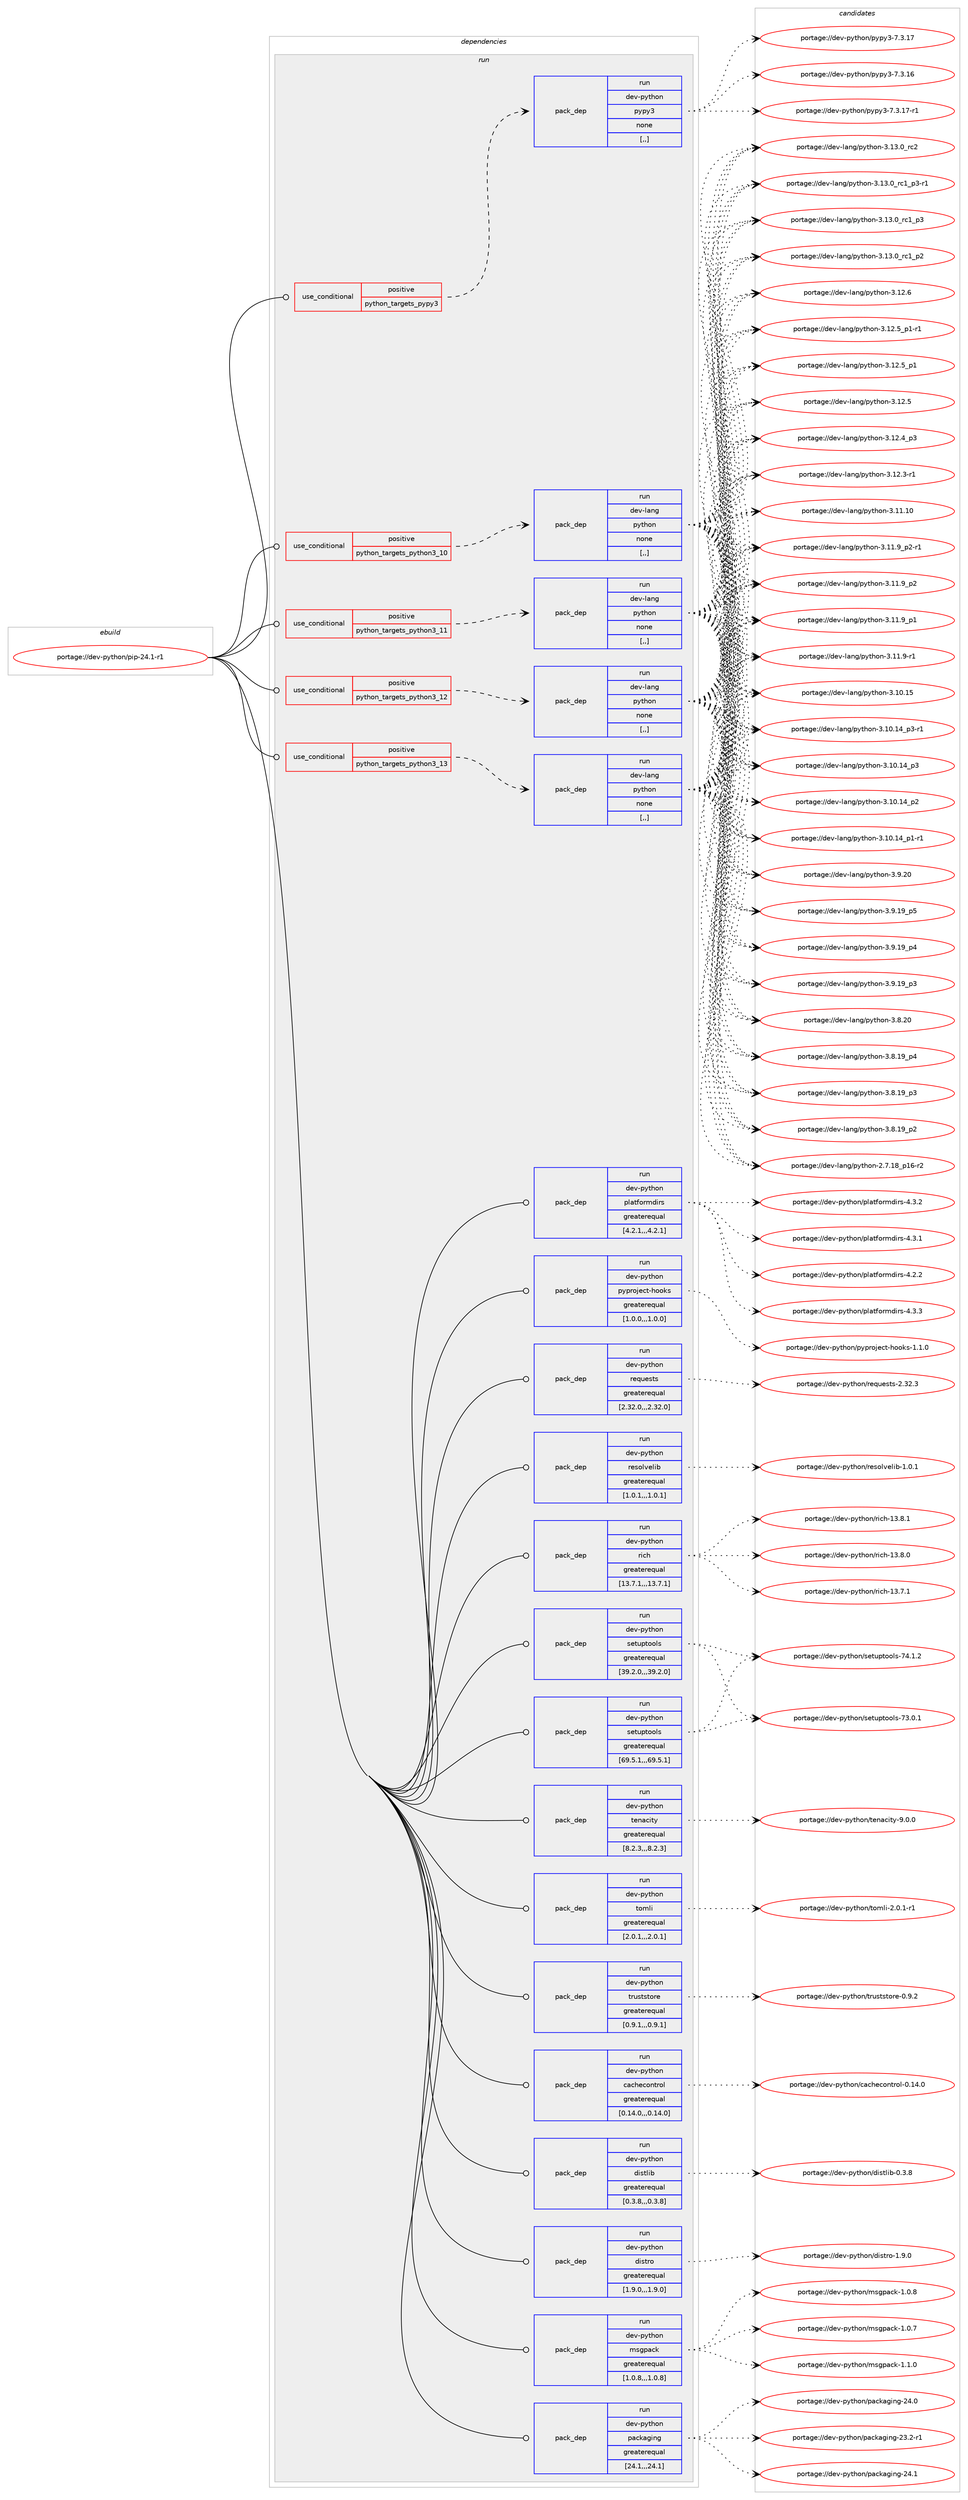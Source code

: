 digraph prolog {

# *************
# Graph options
# *************

newrank=true;
concentrate=true;
compound=true;
graph [rankdir=LR,fontname=Helvetica,fontsize=10,ranksep=1.5];#, ranksep=2.5, nodesep=0.2];
edge  [arrowhead=vee];
node  [fontname=Helvetica,fontsize=10];

# **********
# The ebuild
# **********

subgraph cluster_leftcol {
color=gray;
label=<<i>ebuild</i>>;
id [label="portage://dev-python/pip-24.1-r1", color=red, width=4, href="../dev-python/pip-24.1-r1.svg"];
}

# ****************
# The dependencies
# ****************

subgraph cluster_midcol {
color=gray;
label=<<i>dependencies</i>>;
subgraph cluster_compile {
fillcolor="#eeeeee";
style=filled;
label=<<i>compile</i>>;
}
subgraph cluster_compileandrun {
fillcolor="#eeeeee";
style=filled;
label=<<i>compile and run</i>>;
}
subgraph cluster_run {
fillcolor="#eeeeee";
style=filled;
label=<<i>run</i>>;
subgraph cond166442 {
dependency649063 [label=<<TABLE BORDER="0" CELLBORDER="1" CELLSPACING="0" CELLPADDING="4"><TR><TD ROWSPAN="3" CELLPADDING="10">use_conditional</TD></TR><TR><TD>positive</TD></TR><TR><TD>python_targets_pypy3</TD></TR></TABLE>>, shape=none, color=red];
subgraph pack477800 {
dependency649064 [label=<<TABLE BORDER="0" CELLBORDER="1" CELLSPACING="0" CELLPADDING="4" WIDTH="220"><TR><TD ROWSPAN="6" CELLPADDING="30">pack_dep</TD></TR><TR><TD WIDTH="110">run</TD></TR><TR><TD>dev-python</TD></TR><TR><TD>pypy3</TD></TR><TR><TD>none</TD></TR><TR><TD>[,,]</TD></TR></TABLE>>, shape=none, color=blue];
}
dependency649063:e -> dependency649064:w [weight=20,style="dashed",arrowhead="vee"];
}
id:e -> dependency649063:w [weight=20,style="solid",arrowhead="odot"];
subgraph cond166443 {
dependency649065 [label=<<TABLE BORDER="0" CELLBORDER="1" CELLSPACING="0" CELLPADDING="4"><TR><TD ROWSPAN="3" CELLPADDING="10">use_conditional</TD></TR><TR><TD>positive</TD></TR><TR><TD>python_targets_python3_10</TD></TR></TABLE>>, shape=none, color=red];
subgraph pack477801 {
dependency649066 [label=<<TABLE BORDER="0" CELLBORDER="1" CELLSPACING="0" CELLPADDING="4" WIDTH="220"><TR><TD ROWSPAN="6" CELLPADDING="30">pack_dep</TD></TR><TR><TD WIDTH="110">run</TD></TR><TR><TD>dev-lang</TD></TR><TR><TD>python</TD></TR><TR><TD>none</TD></TR><TR><TD>[,,]</TD></TR></TABLE>>, shape=none, color=blue];
}
dependency649065:e -> dependency649066:w [weight=20,style="dashed",arrowhead="vee"];
}
id:e -> dependency649065:w [weight=20,style="solid",arrowhead="odot"];
subgraph cond166444 {
dependency649067 [label=<<TABLE BORDER="0" CELLBORDER="1" CELLSPACING="0" CELLPADDING="4"><TR><TD ROWSPAN="3" CELLPADDING="10">use_conditional</TD></TR><TR><TD>positive</TD></TR><TR><TD>python_targets_python3_11</TD></TR></TABLE>>, shape=none, color=red];
subgraph pack477802 {
dependency649068 [label=<<TABLE BORDER="0" CELLBORDER="1" CELLSPACING="0" CELLPADDING="4" WIDTH="220"><TR><TD ROWSPAN="6" CELLPADDING="30">pack_dep</TD></TR><TR><TD WIDTH="110">run</TD></TR><TR><TD>dev-lang</TD></TR><TR><TD>python</TD></TR><TR><TD>none</TD></TR><TR><TD>[,,]</TD></TR></TABLE>>, shape=none, color=blue];
}
dependency649067:e -> dependency649068:w [weight=20,style="dashed",arrowhead="vee"];
}
id:e -> dependency649067:w [weight=20,style="solid",arrowhead="odot"];
subgraph cond166445 {
dependency649069 [label=<<TABLE BORDER="0" CELLBORDER="1" CELLSPACING="0" CELLPADDING="4"><TR><TD ROWSPAN="3" CELLPADDING="10">use_conditional</TD></TR><TR><TD>positive</TD></TR><TR><TD>python_targets_python3_12</TD></TR></TABLE>>, shape=none, color=red];
subgraph pack477803 {
dependency649070 [label=<<TABLE BORDER="0" CELLBORDER="1" CELLSPACING="0" CELLPADDING="4" WIDTH="220"><TR><TD ROWSPAN="6" CELLPADDING="30">pack_dep</TD></TR><TR><TD WIDTH="110">run</TD></TR><TR><TD>dev-lang</TD></TR><TR><TD>python</TD></TR><TR><TD>none</TD></TR><TR><TD>[,,]</TD></TR></TABLE>>, shape=none, color=blue];
}
dependency649069:e -> dependency649070:w [weight=20,style="dashed",arrowhead="vee"];
}
id:e -> dependency649069:w [weight=20,style="solid",arrowhead="odot"];
subgraph cond166446 {
dependency649071 [label=<<TABLE BORDER="0" CELLBORDER="1" CELLSPACING="0" CELLPADDING="4"><TR><TD ROWSPAN="3" CELLPADDING="10">use_conditional</TD></TR><TR><TD>positive</TD></TR><TR><TD>python_targets_python3_13</TD></TR></TABLE>>, shape=none, color=red];
subgraph pack477804 {
dependency649072 [label=<<TABLE BORDER="0" CELLBORDER="1" CELLSPACING="0" CELLPADDING="4" WIDTH="220"><TR><TD ROWSPAN="6" CELLPADDING="30">pack_dep</TD></TR><TR><TD WIDTH="110">run</TD></TR><TR><TD>dev-lang</TD></TR><TR><TD>python</TD></TR><TR><TD>none</TD></TR><TR><TD>[,,]</TD></TR></TABLE>>, shape=none, color=blue];
}
dependency649071:e -> dependency649072:w [weight=20,style="dashed",arrowhead="vee"];
}
id:e -> dependency649071:w [weight=20,style="solid",arrowhead="odot"];
subgraph pack477805 {
dependency649073 [label=<<TABLE BORDER="0" CELLBORDER="1" CELLSPACING="0" CELLPADDING="4" WIDTH="220"><TR><TD ROWSPAN="6" CELLPADDING="30">pack_dep</TD></TR><TR><TD WIDTH="110">run</TD></TR><TR><TD>dev-python</TD></TR><TR><TD>cachecontrol</TD></TR><TR><TD>greaterequal</TD></TR><TR><TD>[0.14.0,,,0.14.0]</TD></TR></TABLE>>, shape=none, color=blue];
}
id:e -> dependency649073:w [weight=20,style="solid",arrowhead="odot"];
subgraph pack477806 {
dependency649074 [label=<<TABLE BORDER="0" CELLBORDER="1" CELLSPACING="0" CELLPADDING="4" WIDTH="220"><TR><TD ROWSPAN="6" CELLPADDING="30">pack_dep</TD></TR><TR><TD WIDTH="110">run</TD></TR><TR><TD>dev-python</TD></TR><TR><TD>distlib</TD></TR><TR><TD>greaterequal</TD></TR><TR><TD>[0.3.8,,,0.3.8]</TD></TR></TABLE>>, shape=none, color=blue];
}
id:e -> dependency649074:w [weight=20,style="solid",arrowhead="odot"];
subgraph pack477807 {
dependency649075 [label=<<TABLE BORDER="0" CELLBORDER="1" CELLSPACING="0" CELLPADDING="4" WIDTH="220"><TR><TD ROWSPAN="6" CELLPADDING="30">pack_dep</TD></TR><TR><TD WIDTH="110">run</TD></TR><TR><TD>dev-python</TD></TR><TR><TD>distro</TD></TR><TR><TD>greaterequal</TD></TR><TR><TD>[1.9.0,,,1.9.0]</TD></TR></TABLE>>, shape=none, color=blue];
}
id:e -> dependency649075:w [weight=20,style="solid",arrowhead="odot"];
subgraph pack477808 {
dependency649076 [label=<<TABLE BORDER="0" CELLBORDER="1" CELLSPACING="0" CELLPADDING="4" WIDTH="220"><TR><TD ROWSPAN="6" CELLPADDING="30">pack_dep</TD></TR><TR><TD WIDTH="110">run</TD></TR><TR><TD>dev-python</TD></TR><TR><TD>msgpack</TD></TR><TR><TD>greaterequal</TD></TR><TR><TD>[1.0.8,,,1.0.8]</TD></TR></TABLE>>, shape=none, color=blue];
}
id:e -> dependency649076:w [weight=20,style="solid",arrowhead="odot"];
subgraph pack477809 {
dependency649077 [label=<<TABLE BORDER="0" CELLBORDER="1" CELLSPACING="0" CELLPADDING="4" WIDTH="220"><TR><TD ROWSPAN="6" CELLPADDING="30">pack_dep</TD></TR><TR><TD WIDTH="110">run</TD></TR><TR><TD>dev-python</TD></TR><TR><TD>packaging</TD></TR><TR><TD>greaterequal</TD></TR><TR><TD>[24.1,,,24.1]</TD></TR></TABLE>>, shape=none, color=blue];
}
id:e -> dependency649077:w [weight=20,style="solid",arrowhead="odot"];
subgraph pack477810 {
dependency649078 [label=<<TABLE BORDER="0" CELLBORDER="1" CELLSPACING="0" CELLPADDING="4" WIDTH="220"><TR><TD ROWSPAN="6" CELLPADDING="30">pack_dep</TD></TR><TR><TD WIDTH="110">run</TD></TR><TR><TD>dev-python</TD></TR><TR><TD>platformdirs</TD></TR><TR><TD>greaterequal</TD></TR><TR><TD>[4.2.1,,,4.2.1]</TD></TR></TABLE>>, shape=none, color=blue];
}
id:e -> dependency649078:w [weight=20,style="solid",arrowhead="odot"];
subgraph pack477811 {
dependency649079 [label=<<TABLE BORDER="0" CELLBORDER="1" CELLSPACING="0" CELLPADDING="4" WIDTH="220"><TR><TD ROWSPAN="6" CELLPADDING="30">pack_dep</TD></TR><TR><TD WIDTH="110">run</TD></TR><TR><TD>dev-python</TD></TR><TR><TD>pyproject-hooks</TD></TR><TR><TD>greaterequal</TD></TR><TR><TD>[1.0.0,,,1.0.0]</TD></TR></TABLE>>, shape=none, color=blue];
}
id:e -> dependency649079:w [weight=20,style="solid",arrowhead="odot"];
subgraph pack477812 {
dependency649080 [label=<<TABLE BORDER="0" CELLBORDER="1" CELLSPACING="0" CELLPADDING="4" WIDTH="220"><TR><TD ROWSPAN="6" CELLPADDING="30">pack_dep</TD></TR><TR><TD WIDTH="110">run</TD></TR><TR><TD>dev-python</TD></TR><TR><TD>requests</TD></TR><TR><TD>greaterequal</TD></TR><TR><TD>[2.32.0,,,2.32.0]</TD></TR></TABLE>>, shape=none, color=blue];
}
id:e -> dependency649080:w [weight=20,style="solid",arrowhead="odot"];
subgraph pack477813 {
dependency649081 [label=<<TABLE BORDER="0" CELLBORDER="1" CELLSPACING="0" CELLPADDING="4" WIDTH="220"><TR><TD ROWSPAN="6" CELLPADDING="30">pack_dep</TD></TR><TR><TD WIDTH="110">run</TD></TR><TR><TD>dev-python</TD></TR><TR><TD>resolvelib</TD></TR><TR><TD>greaterequal</TD></TR><TR><TD>[1.0.1,,,1.0.1]</TD></TR></TABLE>>, shape=none, color=blue];
}
id:e -> dependency649081:w [weight=20,style="solid",arrowhead="odot"];
subgraph pack477814 {
dependency649082 [label=<<TABLE BORDER="0" CELLBORDER="1" CELLSPACING="0" CELLPADDING="4" WIDTH="220"><TR><TD ROWSPAN="6" CELLPADDING="30">pack_dep</TD></TR><TR><TD WIDTH="110">run</TD></TR><TR><TD>dev-python</TD></TR><TR><TD>rich</TD></TR><TR><TD>greaterequal</TD></TR><TR><TD>[13.7.1,,,13.7.1]</TD></TR></TABLE>>, shape=none, color=blue];
}
id:e -> dependency649082:w [weight=20,style="solid",arrowhead="odot"];
subgraph pack477815 {
dependency649083 [label=<<TABLE BORDER="0" CELLBORDER="1" CELLSPACING="0" CELLPADDING="4" WIDTH="220"><TR><TD ROWSPAN="6" CELLPADDING="30">pack_dep</TD></TR><TR><TD WIDTH="110">run</TD></TR><TR><TD>dev-python</TD></TR><TR><TD>setuptools</TD></TR><TR><TD>greaterequal</TD></TR><TR><TD>[39.2.0,,,39.2.0]</TD></TR></TABLE>>, shape=none, color=blue];
}
id:e -> dependency649083:w [weight=20,style="solid",arrowhead="odot"];
subgraph pack477816 {
dependency649084 [label=<<TABLE BORDER="0" CELLBORDER="1" CELLSPACING="0" CELLPADDING="4" WIDTH="220"><TR><TD ROWSPAN="6" CELLPADDING="30">pack_dep</TD></TR><TR><TD WIDTH="110">run</TD></TR><TR><TD>dev-python</TD></TR><TR><TD>setuptools</TD></TR><TR><TD>greaterequal</TD></TR><TR><TD>[69.5.1,,,69.5.1]</TD></TR></TABLE>>, shape=none, color=blue];
}
id:e -> dependency649084:w [weight=20,style="solid",arrowhead="odot"];
subgraph pack477817 {
dependency649085 [label=<<TABLE BORDER="0" CELLBORDER="1" CELLSPACING="0" CELLPADDING="4" WIDTH="220"><TR><TD ROWSPAN="6" CELLPADDING="30">pack_dep</TD></TR><TR><TD WIDTH="110">run</TD></TR><TR><TD>dev-python</TD></TR><TR><TD>tenacity</TD></TR><TR><TD>greaterequal</TD></TR><TR><TD>[8.2.3,,,8.2.3]</TD></TR></TABLE>>, shape=none, color=blue];
}
id:e -> dependency649085:w [weight=20,style="solid",arrowhead="odot"];
subgraph pack477818 {
dependency649086 [label=<<TABLE BORDER="0" CELLBORDER="1" CELLSPACING="0" CELLPADDING="4" WIDTH="220"><TR><TD ROWSPAN="6" CELLPADDING="30">pack_dep</TD></TR><TR><TD WIDTH="110">run</TD></TR><TR><TD>dev-python</TD></TR><TR><TD>tomli</TD></TR><TR><TD>greaterequal</TD></TR><TR><TD>[2.0.1,,,2.0.1]</TD></TR></TABLE>>, shape=none, color=blue];
}
id:e -> dependency649086:w [weight=20,style="solid",arrowhead="odot"];
subgraph pack477819 {
dependency649087 [label=<<TABLE BORDER="0" CELLBORDER="1" CELLSPACING="0" CELLPADDING="4" WIDTH="220"><TR><TD ROWSPAN="6" CELLPADDING="30">pack_dep</TD></TR><TR><TD WIDTH="110">run</TD></TR><TR><TD>dev-python</TD></TR><TR><TD>truststore</TD></TR><TR><TD>greaterequal</TD></TR><TR><TD>[0.9.1,,,0.9.1]</TD></TR></TABLE>>, shape=none, color=blue];
}
id:e -> dependency649087:w [weight=20,style="solid",arrowhead="odot"];
}
}

# **************
# The candidates
# **************

subgraph cluster_choices {
rank=same;
color=gray;
label=<<i>candidates</i>>;

subgraph choice477800 {
color=black;
nodesep=1;
choice100101118451121211161041111104711212111212151455546514649554511449 [label="portage://dev-python/pypy3-7.3.17-r1", color=red, width=4,href="../dev-python/pypy3-7.3.17-r1.svg"];
choice10010111845112121116104111110471121211121215145554651464955 [label="portage://dev-python/pypy3-7.3.17", color=red, width=4,href="../dev-python/pypy3-7.3.17.svg"];
choice10010111845112121116104111110471121211121215145554651464954 [label="portage://dev-python/pypy3-7.3.16", color=red, width=4,href="../dev-python/pypy3-7.3.16.svg"];
dependency649064:e -> choice100101118451121211161041111104711212111212151455546514649554511449:w [style=dotted,weight="100"];
dependency649064:e -> choice10010111845112121116104111110471121211121215145554651464955:w [style=dotted,weight="100"];
dependency649064:e -> choice10010111845112121116104111110471121211121215145554651464954:w [style=dotted,weight="100"];
}
subgraph choice477801 {
color=black;
nodesep=1;
choice10010111845108971101034711212111610411111045514649514648951149950 [label="portage://dev-lang/python-3.13.0_rc2", color=red, width=4,href="../dev-lang/python-3.13.0_rc2.svg"];
choice1001011184510897110103471121211161041111104551464951464895114994995112514511449 [label="portage://dev-lang/python-3.13.0_rc1_p3-r1", color=red, width=4,href="../dev-lang/python-3.13.0_rc1_p3-r1.svg"];
choice100101118451089711010347112121116104111110455146495146489511499499511251 [label="portage://dev-lang/python-3.13.0_rc1_p3", color=red, width=4,href="../dev-lang/python-3.13.0_rc1_p3.svg"];
choice100101118451089711010347112121116104111110455146495146489511499499511250 [label="portage://dev-lang/python-3.13.0_rc1_p2", color=red, width=4,href="../dev-lang/python-3.13.0_rc1_p2.svg"];
choice10010111845108971101034711212111610411111045514649504654 [label="portage://dev-lang/python-3.12.6", color=red, width=4,href="../dev-lang/python-3.12.6.svg"];
choice1001011184510897110103471121211161041111104551464950465395112494511449 [label="portage://dev-lang/python-3.12.5_p1-r1", color=red, width=4,href="../dev-lang/python-3.12.5_p1-r1.svg"];
choice100101118451089711010347112121116104111110455146495046539511249 [label="portage://dev-lang/python-3.12.5_p1", color=red, width=4,href="../dev-lang/python-3.12.5_p1.svg"];
choice10010111845108971101034711212111610411111045514649504653 [label="portage://dev-lang/python-3.12.5", color=red, width=4,href="../dev-lang/python-3.12.5.svg"];
choice100101118451089711010347112121116104111110455146495046529511251 [label="portage://dev-lang/python-3.12.4_p3", color=red, width=4,href="../dev-lang/python-3.12.4_p3.svg"];
choice100101118451089711010347112121116104111110455146495046514511449 [label="portage://dev-lang/python-3.12.3-r1", color=red, width=4,href="../dev-lang/python-3.12.3-r1.svg"];
choice1001011184510897110103471121211161041111104551464949464948 [label="portage://dev-lang/python-3.11.10", color=red, width=4,href="../dev-lang/python-3.11.10.svg"];
choice1001011184510897110103471121211161041111104551464949465795112504511449 [label="portage://dev-lang/python-3.11.9_p2-r1", color=red, width=4,href="../dev-lang/python-3.11.9_p2-r1.svg"];
choice100101118451089711010347112121116104111110455146494946579511250 [label="portage://dev-lang/python-3.11.9_p2", color=red, width=4,href="../dev-lang/python-3.11.9_p2.svg"];
choice100101118451089711010347112121116104111110455146494946579511249 [label="portage://dev-lang/python-3.11.9_p1", color=red, width=4,href="../dev-lang/python-3.11.9_p1.svg"];
choice100101118451089711010347112121116104111110455146494946574511449 [label="portage://dev-lang/python-3.11.9-r1", color=red, width=4,href="../dev-lang/python-3.11.9-r1.svg"];
choice1001011184510897110103471121211161041111104551464948464953 [label="portage://dev-lang/python-3.10.15", color=red, width=4,href="../dev-lang/python-3.10.15.svg"];
choice100101118451089711010347112121116104111110455146494846495295112514511449 [label="portage://dev-lang/python-3.10.14_p3-r1", color=red, width=4,href="../dev-lang/python-3.10.14_p3-r1.svg"];
choice10010111845108971101034711212111610411111045514649484649529511251 [label="portage://dev-lang/python-3.10.14_p3", color=red, width=4,href="../dev-lang/python-3.10.14_p3.svg"];
choice10010111845108971101034711212111610411111045514649484649529511250 [label="portage://dev-lang/python-3.10.14_p2", color=red, width=4,href="../dev-lang/python-3.10.14_p2.svg"];
choice100101118451089711010347112121116104111110455146494846495295112494511449 [label="portage://dev-lang/python-3.10.14_p1-r1", color=red, width=4,href="../dev-lang/python-3.10.14_p1-r1.svg"];
choice10010111845108971101034711212111610411111045514657465048 [label="portage://dev-lang/python-3.9.20", color=red, width=4,href="../dev-lang/python-3.9.20.svg"];
choice100101118451089711010347112121116104111110455146574649579511253 [label="portage://dev-lang/python-3.9.19_p5", color=red, width=4,href="../dev-lang/python-3.9.19_p5.svg"];
choice100101118451089711010347112121116104111110455146574649579511252 [label="portage://dev-lang/python-3.9.19_p4", color=red, width=4,href="../dev-lang/python-3.9.19_p4.svg"];
choice100101118451089711010347112121116104111110455146574649579511251 [label="portage://dev-lang/python-3.9.19_p3", color=red, width=4,href="../dev-lang/python-3.9.19_p3.svg"];
choice10010111845108971101034711212111610411111045514656465048 [label="portage://dev-lang/python-3.8.20", color=red, width=4,href="../dev-lang/python-3.8.20.svg"];
choice100101118451089711010347112121116104111110455146564649579511252 [label="portage://dev-lang/python-3.8.19_p4", color=red, width=4,href="../dev-lang/python-3.8.19_p4.svg"];
choice100101118451089711010347112121116104111110455146564649579511251 [label="portage://dev-lang/python-3.8.19_p3", color=red, width=4,href="../dev-lang/python-3.8.19_p3.svg"];
choice100101118451089711010347112121116104111110455146564649579511250 [label="portage://dev-lang/python-3.8.19_p2", color=red, width=4,href="../dev-lang/python-3.8.19_p2.svg"];
choice100101118451089711010347112121116104111110455046554649569511249544511450 [label="portage://dev-lang/python-2.7.18_p16-r2", color=red, width=4,href="../dev-lang/python-2.7.18_p16-r2.svg"];
dependency649066:e -> choice10010111845108971101034711212111610411111045514649514648951149950:w [style=dotted,weight="100"];
dependency649066:e -> choice1001011184510897110103471121211161041111104551464951464895114994995112514511449:w [style=dotted,weight="100"];
dependency649066:e -> choice100101118451089711010347112121116104111110455146495146489511499499511251:w [style=dotted,weight="100"];
dependency649066:e -> choice100101118451089711010347112121116104111110455146495146489511499499511250:w [style=dotted,weight="100"];
dependency649066:e -> choice10010111845108971101034711212111610411111045514649504654:w [style=dotted,weight="100"];
dependency649066:e -> choice1001011184510897110103471121211161041111104551464950465395112494511449:w [style=dotted,weight="100"];
dependency649066:e -> choice100101118451089711010347112121116104111110455146495046539511249:w [style=dotted,weight="100"];
dependency649066:e -> choice10010111845108971101034711212111610411111045514649504653:w [style=dotted,weight="100"];
dependency649066:e -> choice100101118451089711010347112121116104111110455146495046529511251:w [style=dotted,weight="100"];
dependency649066:e -> choice100101118451089711010347112121116104111110455146495046514511449:w [style=dotted,weight="100"];
dependency649066:e -> choice1001011184510897110103471121211161041111104551464949464948:w [style=dotted,weight="100"];
dependency649066:e -> choice1001011184510897110103471121211161041111104551464949465795112504511449:w [style=dotted,weight="100"];
dependency649066:e -> choice100101118451089711010347112121116104111110455146494946579511250:w [style=dotted,weight="100"];
dependency649066:e -> choice100101118451089711010347112121116104111110455146494946579511249:w [style=dotted,weight="100"];
dependency649066:e -> choice100101118451089711010347112121116104111110455146494946574511449:w [style=dotted,weight="100"];
dependency649066:e -> choice1001011184510897110103471121211161041111104551464948464953:w [style=dotted,weight="100"];
dependency649066:e -> choice100101118451089711010347112121116104111110455146494846495295112514511449:w [style=dotted,weight="100"];
dependency649066:e -> choice10010111845108971101034711212111610411111045514649484649529511251:w [style=dotted,weight="100"];
dependency649066:e -> choice10010111845108971101034711212111610411111045514649484649529511250:w [style=dotted,weight="100"];
dependency649066:e -> choice100101118451089711010347112121116104111110455146494846495295112494511449:w [style=dotted,weight="100"];
dependency649066:e -> choice10010111845108971101034711212111610411111045514657465048:w [style=dotted,weight="100"];
dependency649066:e -> choice100101118451089711010347112121116104111110455146574649579511253:w [style=dotted,weight="100"];
dependency649066:e -> choice100101118451089711010347112121116104111110455146574649579511252:w [style=dotted,weight="100"];
dependency649066:e -> choice100101118451089711010347112121116104111110455146574649579511251:w [style=dotted,weight="100"];
dependency649066:e -> choice10010111845108971101034711212111610411111045514656465048:w [style=dotted,weight="100"];
dependency649066:e -> choice100101118451089711010347112121116104111110455146564649579511252:w [style=dotted,weight="100"];
dependency649066:e -> choice100101118451089711010347112121116104111110455146564649579511251:w [style=dotted,weight="100"];
dependency649066:e -> choice100101118451089711010347112121116104111110455146564649579511250:w [style=dotted,weight="100"];
dependency649066:e -> choice100101118451089711010347112121116104111110455046554649569511249544511450:w [style=dotted,weight="100"];
}
subgraph choice477802 {
color=black;
nodesep=1;
choice10010111845108971101034711212111610411111045514649514648951149950 [label="portage://dev-lang/python-3.13.0_rc2", color=red, width=4,href="../dev-lang/python-3.13.0_rc2.svg"];
choice1001011184510897110103471121211161041111104551464951464895114994995112514511449 [label="portage://dev-lang/python-3.13.0_rc1_p3-r1", color=red, width=4,href="../dev-lang/python-3.13.0_rc1_p3-r1.svg"];
choice100101118451089711010347112121116104111110455146495146489511499499511251 [label="portage://dev-lang/python-3.13.0_rc1_p3", color=red, width=4,href="../dev-lang/python-3.13.0_rc1_p3.svg"];
choice100101118451089711010347112121116104111110455146495146489511499499511250 [label="portage://dev-lang/python-3.13.0_rc1_p2", color=red, width=4,href="../dev-lang/python-3.13.0_rc1_p2.svg"];
choice10010111845108971101034711212111610411111045514649504654 [label="portage://dev-lang/python-3.12.6", color=red, width=4,href="../dev-lang/python-3.12.6.svg"];
choice1001011184510897110103471121211161041111104551464950465395112494511449 [label="portage://dev-lang/python-3.12.5_p1-r1", color=red, width=4,href="../dev-lang/python-3.12.5_p1-r1.svg"];
choice100101118451089711010347112121116104111110455146495046539511249 [label="portage://dev-lang/python-3.12.5_p1", color=red, width=4,href="../dev-lang/python-3.12.5_p1.svg"];
choice10010111845108971101034711212111610411111045514649504653 [label="portage://dev-lang/python-3.12.5", color=red, width=4,href="../dev-lang/python-3.12.5.svg"];
choice100101118451089711010347112121116104111110455146495046529511251 [label="portage://dev-lang/python-3.12.4_p3", color=red, width=4,href="../dev-lang/python-3.12.4_p3.svg"];
choice100101118451089711010347112121116104111110455146495046514511449 [label="portage://dev-lang/python-3.12.3-r1", color=red, width=4,href="../dev-lang/python-3.12.3-r1.svg"];
choice1001011184510897110103471121211161041111104551464949464948 [label="portage://dev-lang/python-3.11.10", color=red, width=4,href="../dev-lang/python-3.11.10.svg"];
choice1001011184510897110103471121211161041111104551464949465795112504511449 [label="portage://dev-lang/python-3.11.9_p2-r1", color=red, width=4,href="../dev-lang/python-3.11.9_p2-r1.svg"];
choice100101118451089711010347112121116104111110455146494946579511250 [label="portage://dev-lang/python-3.11.9_p2", color=red, width=4,href="../dev-lang/python-3.11.9_p2.svg"];
choice100101118451089711010347112121116104111110455146494946579511249 [label="portage://dev-lang/python-3.11.9_p1", color=red, width=4,href="../dev-lang/python-3.11.9_p1.svg"];
choice100101118451089711010347112121116104111110455146494946574511449 [label="portage://dev-lang/python-3.11.9-r1", color=red, width=4,href="../dev-lang/python-3.11.9-r1.svg"];
choice1001011184510897110103471121211161041111104551464948464953 [label="portage://dev-lang/python-3.10.15", color=red, width=4,href="../dev-lang/python-3.10.15.svg"];
choice100101118451089711010347112121116104111110455146494846495295112514511449 [label="portage://dev-lang/python-3.10.14_p3-r1", color=red, width=4,href="../dev-lang/python-3.10.14_p3-r1.svg"];
choice10010111845108971101034711212111610411111045514649484649529511251 [label="portage://dev-lang/python-3.10.14_p3", color=red, width=4,href="../dev-lang/python-3.10.14_p3.svg"];
choice10010111845108971101034711212111610411111045514649484649529511250 [label="portage://dev-lang/python-3.10.14_p2", color=red, width=4,href="../dev-lang/python-3.10.14_p2.svg"];
choice100101118451089711010347112121116104111110455146494846495295112494511449 [label="portage://dev-lang/python-3.10.14_p1-r1", color=red, width=4,href="../dev-lang/python-3.10.14_p1-r1.svg"];
choice10010111845108971101034711212111610411111045514657465048 [label="portage://dev-lang/python-3.9.20", color=red, width=4,href="../dev-lang/python-3.9.20.svg"];
choice100101118451089711010347112121116104111110455146574649579511253 [label="portage://dev-lang/python-3.9.19_p5", color=red, width=4,href="../dev-lang/python-3.9.19_p5.svg"];
choice100101118451089711010347112121116104111110455146574649579511252 [label="portage://dev-lang/python-3.9.19_p4", color=red, width=4,href="../dev-lang/python-3.9.19_p4.svg"];
choice100101118451089711010347112121116104111110455146574649579511251 [label="portage://dev-lang/python-3.9.19_p3", color=red, width=4,href="../dev-lang/python-3.9.19_p3.svg"];
choice10010111845108971101034711212111610411111045514656465048 [label="portage://dev-lang/python-3.8.20", color=red, width=4,href="../dev-lang/python-3.8.20.svg"];
choice100101118451089711010347112121116104111110455146564649579511252 [label="portage://dev-lang/python-3.8.19_p4", color=red, width=4,href="../dev-lang/python-3.8.19_p4.svg"];
choice100101118451089711010347112121116104111110455146564649579511251 [label="portage://dev-lang/python-3.8.19_p3", color=red, width=4,href="../dev-lang/python-3.8.19_p3.svg"];
choice100101118451089711010347112121116104111110455146564649579511250 [label="portage://dev-lang/python-3.8.19_p2", color=red, width=4,href="../dev-lang/python-3.8.19_p2.svg"];
choice100101118451089711010347112121116104111110455046554649569511249544511450 [label="portage://dev-lang/python-2.7.18_p16-r2", color=red, width=4,href="../dev-lang/python-2.7.18_p16-r2.svg"];
dependency649068:e -> choice10010111845108971101034711212111610411111045514649514648951149950:w [style=dotted,weight="100"];
dependency649068:e -> choice1001011184510897110103471121211161041111104551464951464895114994995112514511449:w [style=dotted,weight="100"];
dependency649068:e -> choice100101118451089711010347112121116104111110455146495146489511499499511251:w [style=dotted,weight="100"];
dependency649068:e -> choice100101118451089711010347112121116104111110455146495146489511499499511250:w [style=dotted,weight="100"];
dependency649068:e -> choice10010111845108971101034711212111610411111045514649504654:w [style=dotted,weight="100"];
dependency649068:e -> choice1001011184510897110103471121211161041111104551464950465395112494511449:w [style=dotted,weight="100"];
dependency649068:e -> choice100101118451089711010347112121116104111110455146495046539511249:w [style=dotted,weight="100"];
dependency649068:e -> choice10010111845108971101034711212111610411111045514649504653:w [style=dotted,weight="100"];
dependency649068:e -> choice100101118451089711010347112121116104111110455146495046529511251:w [style=dotted,weight="100"];
dependency649068:e -> choice100101118451089711010347112121116104111110455146495046514511449:w [style=dotted,weight="100"];
dependency649068:e -> choice1001011184510897110103471121211161041111104551464949464948:w [style=dotted,weight="100"];
dependency649068:e -> choice1001011184510897110103471121211161041111104551464949465795112504511449:w [style=dotted,weight="100"];
dependency649068:e -> choice100101118451089711010347112121116104111110455146494946579511250:w [style=dotted,weight="100"];
dependency649068:e -> choice100101118451089711010347112121116104111110455146494946579511249:w [style=dotted,weight="100"];
dependency649068:e -> choice100101118451089711010347112121116104111110455146494946574511449:w [style=dotted,weight="100"];
dependency649068:e -> choice1001011184510897110103471121211161041111104551464948464953:w [style=dotted,weight="100"];
dependency649068:e -> choice100101118451089711010347112121116104111110455146494846495295112514511449:w [style=dotted,weight="100"];
dependency649068:e -> choice10010111845108971101034711212111610411111045514649484649529511251:w [style=dotted,weight="100"];
dependency649068:e -> choice10010111845108971101034711212111610411111045514649484649529511250:w [style=dotted,weight="100"];
dependency649068:e -> choice100101118451089711010347112121116104111110455146494846495295112494511449:w [style=dotted,weight="100"];
dependency649068:e -> choice10010111845108971101034711212111610411111045514657465048:w [style=dotted,weight="100"];
dependency649068:e -> choice100101118451089711010347112121116104111110455146574649579511253:w [style=dotted,weight="100"];
dependency649068:e -> choice100101118451089711010347112121116104111110455146574649579511252:w [style=dotted,weight="100"];
dependency649068:e -> choice100101118451089711010347112121116104111110455146574649579511251:w [style=dotted,weight="100"];
dependency649068:e -> choice10010111845108971101034711212111610411111045514656465048:w [style=dotted,weight="100"];
dependency649068:e -> choice100101118451089711010347112121116104111110455146564649579511252:w [style=dotted,weight="100"];
dependency649068:e -> choice100101118451089711010347112121116104111110455146564649579511251:w [style=dotted,weight="100"];
dependency649068:e -> choice100101118451089711010347112121116104111110455146564649579511250:w [style=dotted,weight="100"];
dependency649068:e -> choice100101118451089711010347112121116104111110455046554649569511249544511450:w [style=dotted,weight="100"];
}
subgraph choice477803 {
color=black;
nodesep=1;
choice10010111845108971101034711212111610411111045514649514648951149950 [label="portage://dev-lang/python-3.13.0_rc2", color=red, width=4,href="../dev-lang/python-3.13.0_rc2.svg"];
choice1001011184510897110103471121211161041111104551464951464895114994995112514511449 [label="portage://dev-lang/python-3.13.0_rc1_p3-r1", color=red, width=4,href="../dev-lang/python-3.13.0_rc1_p3-r1.svg"];
choice100101118451089711010347112121116104111110455146495146489511499499511251 [label="portage://dev-lang/python-3.13.0_rc1_p3", color=red, width=4,href="../dev-lang/python-3.13.0_rc1_p3.svg"];
choice100101118451089711010347112121116104111110455146495146489511499499511250 [label="portage://dev-lang/python-3.13.0_rc1_p2", color=red, width=4,href="../dev-lang/python-3.13.0_rc1_p2.svg"];
choice10010111845108971101034711212111610411111045514649504654 [label="portage://dev-lang/python-3.12.6", color=red, width=4,href="../dev-lang/python-3.12.6.svg"];
choice1001011184510897110103471121211161041111104551464950465395112494511449 [label="portage://dev-lang/python-3.12.5_p1-r1", color=red, width=4,href="../dev-lang/python-3.12.5_p1-r1.svg"];
choice100101118451089711010347112121116104111110455146495046539511249 [label="portage://dev-lang/python-3.12.5_p1", color=red, width=4,href="../dev-lang/python-3.12.5_p1.svg"];
choice10010111845108971101034711212111610411111045514649504653 [label="portage://dev-lang/python-3.12.5", color=red, width=4,href="../dev-lang/python-3.12.5.svg"];
choice100101118451089711010347112121116104111110455146495046529511251 [label="portage://dev-lang/python-3.12.4_p3", color=red, width=4,href="../dev-lang/python-3.12.4_p3.svg"];
choice100101118451089711010347112121116104111110455146495046514511449 [label="portage://dev-lang/python-3.12.3-r1", color=red, width=4,href="../dev-lang/python-3.12.3-r1.svg"];
choice1001011184510897110103471121211161041111104551464949464948 [label="portage://dev-lang/python-3.11.10", color=red, width=4,href="../dev-lang/python-3.11.10.svg"];
choice1001011184510897110103471121211161041111104551464949465795112504511449 [label="portage://dev-lang/python-3.11.9_p2-r1", color=red, width=4,href="../dev-lang/python-3.11.9_p2-r1.svg"];
choice100101118451089711010347112121116104111110455146494946579511250 [label="portage://dev-lang/python-3.11.9_p2", color=red, width=4,href="../dev-lang/python-3.11.9_p2.svg"];
choice100101118451089711010347112121116104111110455146494946579511249 [label="portage://dev-lang/python-3.11.9_p1", color=red, width=4,href="../dev-lang/python-3.11.9_p1.svg"];
choice100101118451089711010347112121116104111110455146494946574511449 [label="portage://dev-lang/python-3.11.9-r1", color=red, width=4,href="../dev-lang/python-3.11.9-r1.svg"];
choice1001011184510897110103471121211161041111104551464948464953 [label="portage://dev-lang/python-3.10.15", color=red, width=4,href="../dev-lang/python-3.10.15.svg"];
choice100101118451089711010347112121116104111110455146494846495295112514511449 [label="portage://dev-lang/python-3.10.14_p3-r1", color=red, width=4,href="../dev-lang/python-3.10.14_p3-r1.svg"];
choice10010111845108971101034711212111610411111045514649484649529511251 [label="portage://dev-lang/python-3.10.14_p3", color=red, width=4,href="../dev-lang/python-3.10.14_p3.svg"];
choice10010111845108971101034711212111610411111045514649484649529511250 [label="portage://dev-lang/python-3.10.14_p2", color=red, width=4,href="../dev-lang/python-3.10.14_p2.svg"];
choice100101118451089711010347112121116104111110455146494846495295112494511449 [label="portage://dev-lang/python-3.10.14_p1-r1", color=red, width=4,href="../dev-lang/python-3.10.14_p1-r1.svg"];
choice10010111845108971101034711212111610411111045514657465048 [label="portage://dev-lang/python-3.9.20", color=red, width=4,href="../dev-lang/python-3.9.20.svg"];
choice100101118451089711010347112121116104111110455146574649579511253 [label="portage://dev-lang/python-3.9.19_p5", color=red, width=4,href="../dev-lang/python-3.9.19_p5.svg"];
choice100101118451089711010347112121116104111110455146574649579511252 [label="portage://dev-lang/python-3.9.19_p4", color=red, width=4,href="../dev-lang/python-3.9.19_p4.svg"];
choice100101118451089711010347112121116104111110455146574649579511251 [label="portage://dev-lang/python-3.9.19_p3", color=red, width=4,href="../dev-lang/python-3.9.19_p3.svg"];
choice10010111845108971101034711212111610411111045514656465048 [label="portage://dev-lang/python-3.8.20", color=red, width=4,href="../dev-lang/python-3.8.20.svg"];
choice100101118451089711010347112121116104111110455146564649579511252 [label="portage://dev-lang/python-3.8.19_p4", color=red, width=4,href="../dev-lang/python-3.8.19_p4.svg"];
choice100101118451089711010347112121116104111110455146564649579511251 [label="portage://dev-lang/python-3.8.19_p3", color=red, width=4,href="../dev-lang/python-3.8.19_p3.svg"];
choice100101118451089711010347112121116104111110455146564649579511250 [label="portage://dev-lang/python-3.8.19_p2", color=red, width=4,href="../dev-lang/python-3.8.19_p2.svg"];
choice100101118451089711010347112121116104111110455046554649569511249544511450 [label="portage://dev-lang/python-2.7.18_p16-r2", color=red, width=4,href="../dev-lang/python-2.7.18_p16-r2.svg"];
dependency649070:e -> choice10010111845108971101034711212111610411111045514649514648951149950:w [style=dotted,weight="100"];
dependency649070:e -> choice1001011184510897110103471121211161041111104551464951464895114994995112514511449:w [style=dotted,weight="100"];
dependency649070:e -> choice100101118451089711010347112121116104111110455146495146489511499499511251:w [style=dotted,weight="100"];
dependency649070:e -> choice100101118451089711010347112121116104111110455146495146489511499499511250:w [style=dotted,weight="100"];
dependency649070:e -> choice10010111845108971101034711212111610411111045514649504654:w [style=dotted,weight="100"];
dependency649070:e -> choice1001011184510897110103471121211161041111104551464950465395112494511449:w [style=dotted,weight="100"];
dependency649070:e -> choice100101118451089711010347112121116104111110455146495046539511249:w [style=dotted,weight="100"];
dependency649070:e -> choice10010111845108971101034711212111610411111045514649504653:w [style=dotted,weight="100"];
dependency649070:e -> choice100101118451089711010347112121116104111110455146495046529511251:w [style=dotted,weight="100"];
dependency649070:e -> choice100101118451089711010347112121116104111110455146495046514511449:w [style=dotted,weight="100"];
dependency649070:e -> choice1001011184510897110103471121211161041111104551464949464948:w [style=dotted,weight="100"];
dependency649070:e -> choice1001011184510897110103471121211161041111104551464949465795112504511449:w [style=dotted,weight="100"];
dependency649070:e -> choice100101118451089711010347112121116104111110455146494946579511250:w [style=dotted,weight="100"];
dependency649070:e -> choice100101118451089711010347112121116104111110455146494946579511249:w [style=dotted,weight="100"];
dependency649070:e -> choice100101118451089711010347112121116104111110455146494946574511449:w [style=dotted,weight="100"];
dependency649070:e -> choice1001011184510897110103471121211161041111104551464948464953:w [style=dotted,weight="100"];
dependency649070:e -> choice100101118451089711010347112121116104111110455146494846495295112514511449:w [style=dotted,weight="100"];
dependency649070:e -> choice10010111845108971101034711212111610411111045514649484649529511251:w [style=dotted,weight="100"];
dependency649070:e -> choice10010111845108971101034711212111610411111045514649484649529511250:w [style=dotted,weight="100"];
dependency649070:e -> choice100101118451089711010347112121116104111110455146494846495295112494511449:w [style=dotted,weight="100"];
dependency649070:e -> choice10010111845108971101034711212111610411111045514657465048:w [style=dotted,weight="100"];
dependency649070:e -> choice100101118451089711010347112121116104111110455146574649579511253:w [style=dotted,weight="100"];
dependency649070:e -> choice100101118451089711010347112121116104111110455146574649579511252:w [style=dotted,weight="100"];
dependency649070:e -> choice100101118451089711010347112121116104111110455146574649579511251:w [style=dotted,weight="100"];
dependency649070:e -> choice10010111845108971101034711212111610411111045514656465048:w [style=dotted,weight="100"];
dependency649070:e -> choice100101118451089711010347112121116104111110455146564649579511252:w [style=dotted,weight="100"];
dependency649070:e -> choice100101118451089711010347112121116104111110455146564649579511251:w [style=dotted,weight="100"];
dependency649070:e -> choice100101118451089711010347112121116104111110455146564649579511250:w [style=dotted,weight="100"];
dependency649070:e -> choice100101118451089711010347112121116104111110455046554649569511249544511450:w [style=dotted,weight="100"];
}
subgraph choice477804 {
color=black;
nodesep=1;
choice10010111845108971101034711212111610411111045514649514648951149950 [label="portage://dev-lang/python-3.13.0_rc2", color=red, width=4,href="../dev-lang/python-3.13.0_rc2.svg"];
choice1001011184510897110103471121211161041111104551464951464895114994995112514511449 [label="portage://dev-lang/python-3.13.0_rc1_p3-r1", color=red, width=4,href="../dev-lang/python-3.13.0_rc1_p3-r1.svg"];
choice100101118451089711010347112121116104111110455146495146489511499499511251 [label="portage://dev-lang/python-3.13.0_rc1_p3", color=red, width=4,href="../dev-lang/python-3.13.0_rc1_p3.svg"];
choice100101118451089711010347112121116104111110455146495146489511499499511250 [label="portage://dev-lang/python-3.13.0_rc1_p2", color=red, width=4,href="../dev-lang/python-3.13.0_rc1_p2.svg"];
choice10010111845108971101034711212111610411111045514649504654 [label="portage://dev-lang/python-3.12.6", color=red, width=4,href="../dev-lang/python-3.12.6.svg"];
choice1001011184510897110103471121211161041111104551464950465395112494511449 [label="portage://dev-lang/python-3.12.5_p1-r1", color=red, width=4,href="../dev-lang/python-3.12.5_p1-r1.svg"];
choice100101118451089711010347112121116104111110455146495046539511249 [label="portage://dev-lang/python-3.12.5_p1", color=red, width=4,href="../dev-lang/python-3.12.5_p1.svg"];
choice10010111845108971101034711212111610411111045514649504653 [label="portage://dev-lang/python-3.12.5", color=red, width=4,href="../dev-lang/python-3.12.5.svg"];
choice100101118451089711010347112121116104111110455146495046529511251 [label="portage://dev-lang/python-3.12.4_p3", color=red, width=4,href="../dev-lang/python-3.12.4_p3.svg"];
choice100101118451089711010347112121116104111110455146495046514511449 [label="portage://dev-lang/python-3.12.3-r1", color=red, width=4,href="../dev-lang/python-3.12.3-r1.svg"];
choice1001011184510897110103471121211161041111104551464949464948 [label="portage://dev-lang/python-3.11.10", color=red, width=4,href="../dev-lang/python-3.11.10.svg"];
choice1001011184510897110103471121211161041111104551464949465795112504511449 [label="portage://dev-lang/python-3.11.9_p2-r1", color=red, width=4,href="../dev-lang/python-3.11.9_p2-r1.svg"];
choice100101118451089711010347112121116104111110455146494946579511250 [label="portage://dev-lang/python-3.11.9_p2", color=red, width=4,href="../dev-lang/python-3.11.9_p2.svg"];
choice100101118451089711010347112121116104111110455146494946579511249 [label="portage://dev-lang/python-3.11.9_p1", color=red, width=4,href="../dev-lang/python-3.11.9_p1.svg"];
choice100101118451089711010347112121116104111110455146494946574511449 [label="portage://dev-lang/python-3.11.9-r1", color=red, width=4,href="../dev-lang/python-3.11.9-r1.svg"];
choice1001011184510897110103471121211161041111104551464948464953 [label="portage://dev-lang/python-3.10.15", color=red, width=4,href="../dev-lang/python-3.10.15.svg"];
choice100101118451089711010347112121116104111110455146494846495295112514511449 [label="portage://dev-lang/python-3.10.14_p3-r1", color=red, width=4,href="../dev-lang/python-3.10.14_p3-r1.svg"];
choice10010111845108971101034711212111610411111045514649484649529511251 [label="portage://dev-lang/python-3.10.14_p3", color=red, width=4,href="../dev-lang/python-3.10.14_p3.svg"];
choice10010111845108971101034711212111610411111045514649484649529511250 [label="portage://dev-lang/python-3.10.14_p2", color=red, width=4,href="../dev-lang/python-3.10.14_p2.svg"];
choice100101118451089711010347112121116104111110455146494846495295112494511449 [label="portage://dev-lang/python-3.10.14_p1-r1", color=red, width=4,href="../dev-lang/python-3.10.14_p1-r1.svg"];
choice10010111845108971101034711212111610411111045514657465048 [label="portage://dev-lang/python-3.9.20", color=red, width=4,href="../dev-lang/python-3.9.20.svg"];
choice100101118451089711010347112121116104111110455146574649579511253 [label="portage://dev-lang/python-3.9.19_p5", color=red, width=4,href="../dev-lang/python-3.9.19_p5.svg"];
choice100101118451089711010347112121116104111110455146574649579511252 [label="portage://dev-lang/python-3.9.19_p4", color=red, width=4,href="../dev-lang/python-3.9.19_p4.svg"];
choice100101118451089711010347112121116104111110455146574649579511251 [label="portage://dev-lang/python-3.9.19_p3", color=red, width=4,href="../dev-lang/python-3.9.19_p3.svg"];
choice10010111845108971101034711212111610411111045514656465048 [label="portage://dev-lang/python-3.8.20", color=red, width=4,href="../dev-lang/python-3.8.20.svg"];
choice100101118451089711010347112121116104111110455146564649579511252 [label="portage://dev-lang/python-3.8.19_p4", color=red, width=4,href="../dev-lang/python-3.8.19_p4.svg"];
choice100101118451089711010347112121116104111110455146564649579511251 [label="portage://dev-lang/python-3.8.19_p3", color=red, width=4,href="../dev-lang/python-3.8.19_p3.svg"];
choice100101118451089711010347112121116104111110455146564649579511250 [label="portage://dev-lang/python-3.8.19_p2", color=red, width=4,href="../dev-lang/python-3.8.19_p2.svg"];
choice100101118451089711010347112121116104111110455046554649569511249544511450 [label="portage://dev-lang/python-2.7.18_p16-r2", color=red, width=4,href="../dev-lang/python-2.7.18_p16-r2.svg"];
dependency649072:e -> choice10010111845108971101034711212111610411111045514649514648951149950:w [style=dotted,weight="100"];
dependency649072:e -> choice1001011184510897110103471121211161041111104551464951464895114994995112514511449:w [style=dotted,weight="100"];
dependency649072:e -> choice100101118451089711010347112121116104111110455146495146489511499499511251:w [style=dotted,weight="100"];
dependency649072:e -> choice100101118451089711010347112121116104111110455146495146489511499499511250:w [style=dotted,weight="100"];
dependency649072:e -> choice10010111845108971101034711212111610411111045514649504654:w [style=dotted,weight="100"];
dependency649072:e -> choice1001011184510897110103471121211161041111104551464950465395112494511449:w [style=dotted,weight="100"];
dependency649072:e -> choice100101118451089711010347112121116104111110455146495046539511249:w [style=dotted,weight="100"];
dependency649072:e -> choice10010111845108971101034711212111610411111045514649504653:w [style=dotted,weight="100"];
dependency649072:e -> choice100101118451089711010347112121116104111110455146495046529511251:w [style=dotted,weight="100"];
dependency649072:e -> choice100101118451089711010347112121116104111110455146495046514511449:w [style=dotted,weight="100"];
dependency649072:e -> choice1001011184510897110103471121211161041111104551464949464948:w [style=dotted,weight="100"];
dependency649072:e -> choice1001011184510897110103471121211161041111104551464949465795112504511449:w [style=dotted,weight="100"];
dependency649072:e -> choice100101118451089711010347112121116104111110455146494946579511250:w [style=dotted,weight="100"];
dependency649072:e -> choice100101118451089711010347112121116104111110455146494946579511249:w [style=dotted,weight="100"];
dependency649072:e -> choice100101118451089711010347112121116104111110455146494946574511449:w [style=dotted,weight="100"];
dependency649072:e -> choice1001011184510897110103471121211161041111104551464948464953:w [style=dotted,weight="100"];
dependency649072:e -> choice100101118451089711010347112121116104111110455146494846495295112514511449:w [style=dotted,weight="100"];
dependency649072:e -> choice10010111845108971101034711212111610411111045514649484649529511251:w [style=dotted,weight="100"];
dependency649072:e -> choice10010111845108971101034711212111610411111045514649484649529511250:w [style=dotted,weight="100"];
dependency649072:e -> choice100101118451089711010347112121116104111110455146494846495295112494511449:w [style=dotted,weight="100"];
dependency649072:e -> choice10010111845108971101034711212111610411111045514657465048:w [style=dotted,weight="100"];
dependency649072:e -> choice100101118451089711010347112121116104111110455146574649579511253:w [style=dotted,weight="100"];
dependency649072:e -> choice100101118451089711010347112121116104111110455146574649579511252:w [style=dotted,weight="100"];
dependency649072:e -> choice100101118451089711010347112121116104111110455146574649579511251:w [style=dotted,weight="100"];
dependency649072:e -> choice10010111845108971101034711212111610411111045514656465048:w [style=dotted,weight="100"];
dependency649072:e -> choice100101118451089711010347112121116104111110455146564649579511252:w [style=dotted,weight="100"];
dependency649072:e -> choice100101118451089711010347112121116104111110455146564649579511251:w [style=dotted,weight="100"];
dependency649072:e -> choice100101118451089711010347112121116104111110455146564649579511250:w [style=dotted,weight="100"];
dependency649072:e -> choice100101118451089711010347112121116104111110455046554649569511249544511450:w [style=dotted,weight="100"];
}
subgraph choice477805 {
color=black;
nodesep=1;
choice10010111845112121116104111110479997991041019911111011611411110845484649524648 [label="portage://dev-python/cachecontrol-0.14.0", color=red, width=4,href="../dev-python/cachecontrol-0.14.0.svg"];
dependency649073:e -> choice10010111845112121116104111110479997991041019911111011611411110845484649524648:w [style=dotted,weight="100"];
}
subgraph choice477806 {
color=black;
nodesep=1;
choice100101118451121211161041111104710010511511610810598454846514656 [label="portage://dev-python/distlib-0.3.8", color=red, width=4,href="../dev-python/distlib-0.3.8.svg"];
dependency649074:e -> choice100101118451121211161041111104710010511511610810598454846514656:w [style=dotted,weight="100"];
}
subgraph choice477807 {
color=black;
nodesep=1;
choice1001011184511212111610411111047100105115116114111454946574648 [label="portage://dev-python/distro-1.9.0", color=red, width=4,href="../dev-python/distro-1.9.0.svg"];
dependency649075:e -> choice1001011184511212111610411111047100105115116114111454946574648:w [style=dotted,weight="100"];
}
subgraph choice477808 {
color=black;
nodesep=1;
choice10010111845112121116104111110471091151031129799107454946494648 [label="portage://dev-python/msgpack-1.1.0", color=red, width=4,href="../dev-python/msgpack-1.1.0.svg"];
choice10010111845112121116104111110471091151031129799107454946484656 [label="portage://dev-python/msgpack-1.0.8", color=red, width=4,href="../dev-python/msgpack-1.0.8.svg"];
choice10010111845112121116104111110471091151031129799107454946484655 [label="portage://dev-python/msgpack-1.0.7", color=red, width=4,href="../dev-python/msgpack-1.0.7.svg"];
dependency649076:e -> choice10010111845112121116104111110471091151031129799107454946494648:w [style=dotted,weight="100"];
dependency649076:e -> choice10010111845112121116104111110471091151031129799107454946484656:w [style=dotted,weight="100"];
dependency649076:e -> choice10010111845112121116104111110471091151031129799107454946484655:w [style=dotted,weight="100"];
}
subgraph choice477809 {
color=black;
nodesep=1;
choice10010111845112121116104111110471129799107971031051101034550524649 [label="portage://dev-python/packaging-24.1", color=red, width=4,href="../dev-python/packaging-24.1.svg"];
choice10010111845112121116104111110471129799107971031051101034550524648 [label="portage://dev-python/packaging-24.0", color=red, width=4,href="../dev-python/packaging-24.0.svg"];
choice100101118451121211161041111104711297991079710310511010345505146504511449 [label="portage://dev-python/packaging-23.2-r1", color=red, width=4,href="../dev-python/packaging-23.2-r1.svg"];
dependency649077:e -> choice10010111845112121116104111110471129799107971031051101034550524649:w [style=dotted,weight="100"];
dependency649077:e -> choice10010111845112121116104111110471129799107971031051101034550524648:w [style=dotted,weight="100"];
dependency649077:e -> choice100101118451121211161041111104711297991079710310511010345505146504511449:w [style=dotted,weight="100"];
}
subgraph choice477810 {
color=black;
nodesep=1;
choice100101118451121211161041111104711210897116102111114109100105114115455246514651 [label="portage://dev-python/platformdirs-4.3.3", color=red, width=4,href="../dev-python/platformdirs-4.3.3.svg"];
choice100101118451121211161041111104711210897116102111114109100105114115455246514650 [label="portage://dev-python/platformdirs-4.3.2", color=red, width=4,href="../dev-python/platformdirs-4.3.2.svg"];
choice100101118451121211161041111104711210897116102111114109100105114115455246514649 [label="portage://dev-python/platformdirs-4.3.1", color=red, width=4,href="../dev-python/platformdirs-4.3.1.svg"];
choice100101118451121211161041111104711210897116102111114109100105114115455246504650 [label="portage://dev-python/platformdirs-4.2.2", color=red, width=4,href="../dev-python/platformdirs-4.2.2.svg"];
dependency649078:e -> choice100101118451121211161041111104711210897116102111114109100105114115455246514651:w [style=dotted,weight="100"];
dependency649078:e -> choice100101118451121211161041111104711210897116102111114109100105114115455246514650:w [style=dotted,weight="100"];
dependency649078:e -> choice100101118451121211161041111104711210897116102111114109100105114115455246514649:w [style=dotted,weight="100"];
dependency649078:e -> choice100101118451121211161041111104711210897116102111114109100105114115455246504650:w [style=dotted,weight="100"];
}
subgraph choice477811 {
color=black;
nodesep=1;
choice10010111845112121116104111110471121211121141111061019911645104111111107115454946494648 [label="portage://dev-python/pyproject-hooks-1.1.0", color=red, width=4,href="../dev-python/pyproject-hooks-1.1.0.svg"];
dependency649079:e -> choice10010111845112121116104111110471121211121141111061019911645104111111107115454946494648:w [style=dotted,weight="100"];
}
subgraph choice477812 {
color=black;
nodesep=1;
choice100101118451121211161041111104711410111311710111511611545504651504651 [label="portage://dev-python/requests-2.32.3", color=red, width=4,href="../dev-python/requests-2.32.3.svg"];
dependency649080:e -> choice100101118451121211161041111104711410111311710111511611545504651504651:w [style=dotted,weight="100"];
}
subgraph choice477813 {
color=black;
nodesep=1;
choice100101118451121211161041111104711410111511110811810110810598454946484649 [label="portage://dev-python/resolvelib-1.0.1", color=red, width=4,href="../dev-python/resolvelib-1.0.1.svg"];
dependency649081:e -> choice100101118451121211161041111104711410111511110811810110810598454946484649:w [style=dotted,weight="100"];
}
subgraph choice477814 {
color=black;
nodesep=1;
choice10010111845112121116104111110471141059910445495146564649 [label="portage://dev-python/rich-13.8.1", color=red, width=4,href="../dev-python/rich-13.8.1.svg"];
choice10010111845112121116104111110471141059910445495146564648 [label="portage://dev-python/rich-13.8.0", color=red, width=4,href="../dev-python/rich-13.8.0.svg"];
choice10010111845112121116104111110471141059910445495146554649 [label="portage://dev-python/rich-13.7.1", color=red, width=4,href="../dev-python/rich-13.7.1.svg"];
dependency649082:e -> choice10010111845112121116104111110471141059910445495146564649:w [style=dotted,weight="100"];
dependency649082:e -> choice10010111845112121116104111110471141059910445495146564648:w [style=dotted,weight="100"];
dependency649082:e -> choice10010111845112121116104111110471141059910445495146554649:w [style=dotted,weight="100"];
}
subgraph choice477815 {
color=black;
nodesep=1;
choice100101118451121211161041111104711510111611711211611111110811545555246494650 [label="portage://dev-python/setuptools-74.1.2", color=red, width=4,href="../dev-python/setuptools-74.1.2.svg"];
choice100101118451121211161041111104711510111611711211611111110811545555146484649 [label="portage://dev-python/setuptools-73.0.1", color=red, width=4,href="../dev-python/setuptools-73.0.1.svg"];
dependency649083:e -> choice100101118451121211161041111104711510111611711211611111110811545555246494650:w [style=dotted,weight="100"];
dependency649083:e -> choice100101118451121211161041111104711510111611711211611111110811545555146484649:w [style=dotted,weight="100"];
}
subgraph choice477816 {
color=black;
nodesep=1;
choice100101118451121211161041111104711510111611711211611111110811545555246494650 [label="portage://dev-python/setuptools-74.1.2", color=red, width=4,href="../dev-python/setuptools-74.1.2.svg"];
choice100101118451121211161041111104711510111611711211611111110811545555146484649 [label="portage://dev-python/setuptools-73.0.1", color=red, width=4,href="../dev-python/setuptools-73.0.1.svg"];
dependency649084:e -> choice100101118451121211161041111104711510111611711211611111110811545555246494650:w [style=dotted,weight="100"];
dependency649084:e -> choice100101118451121211161041111104711510111611711211611111110811545555146484649:w [style=dotted,weight="100"];
}
subgraph choice477817 {
color=black;
nodesep=1;
choice10010111845112121116104111110471161011109799105116121455746484648 [label="portage://dev-python/tenacity-9.0.0", color=red, width=4,href="../dev-python/tenacity-9.0.0.svg"];
dependency649085:e -> choice10010111845112121116104111110471161011109799105116121455746484648:w [style=dotted,weight="100"];
}
subgraph choice477818 {
color=black;
nodesep=1;
choice10010111845112121116104111110471161111091081054550464846494511449 [label="portage://dev-python/tomli-2.0.1-r1", color=red, width=4,href="../dev-python/tomli-2.0.1-r1.svg"];
dependency649086:e -> choice10010111845112121116104111110471161111091081054550464846494511449:w [style=dotted,weight="100"];
}
subgraph choice477819 {
color=black;
nodesep=1;
choice1001011184511212111610411111047116114117115116115116111114101454846574650 [label="portage://dev-python/truststore-0.9.2", color=red, width=4,href="../dev-python/truststore-0.9.2.svg"];
dependency649087:e -> choice1001011184511212111610411111047116114117115116115116111114101454846574650:w [style=dotted,weight="100"];
}
}

}
